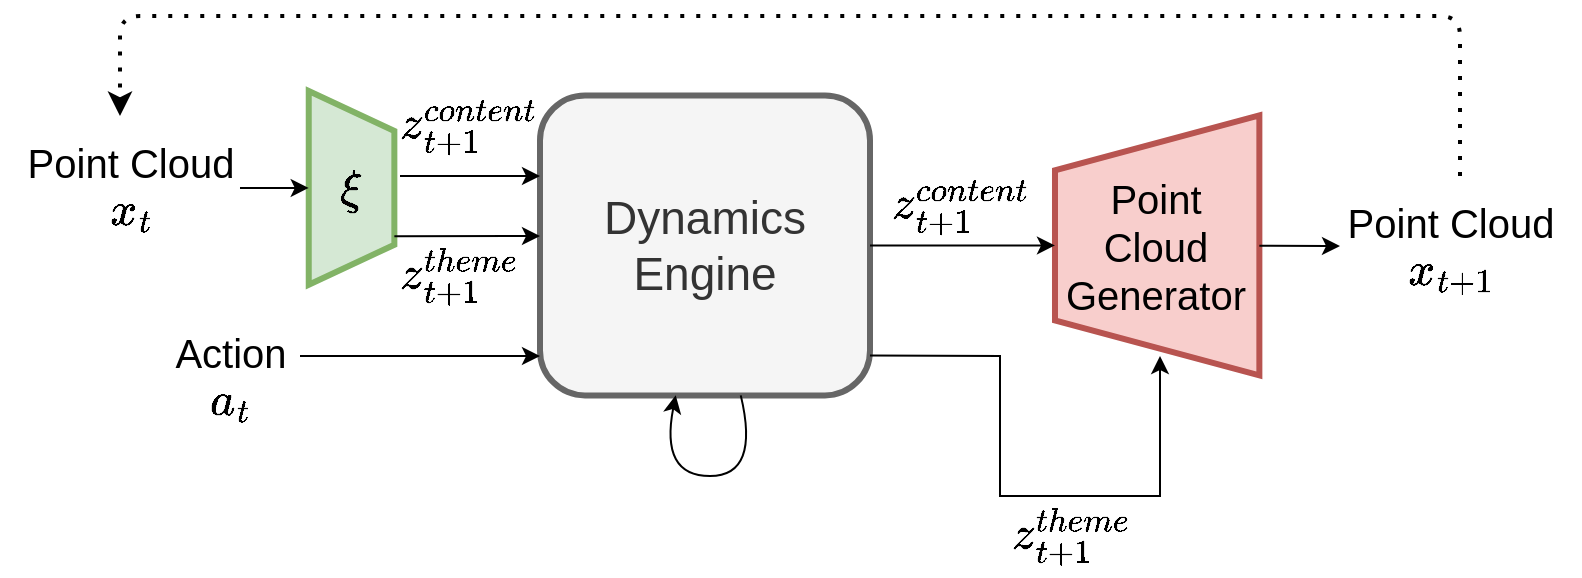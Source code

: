 <mxfile version="21.0.2" type="github">
  <diagram id="EVrbKENyEVnjGAG4AELT" name="Page-1">
    <mxGraphModel dx="2074" dy="1106" grid="1" gridSize="10" guides="1" tooltips="1" connect="1" arrows="1" fold="1" page="1" pageScale="1" pageWidth="827" pageHeight="1169" math="1" shadow="0">
      <root>
        <mxCell id="0" />
        <mxCell id="1" parent="0" />
        <mxCell id="rsoeOqy-VsgO8BAAmOL_-3" value="$$\xi$$" style="shape=trapezoid;perimeter=trapezoidPerimeter;whiteSpace=wrap;html=1;fixedSize=1;rotation=90;horizontal=0;fontSize=20;fillColor=#d5e8d4;strokeColor=#82b366;strokeWidth=3;" parent="1" vertex="1">
          <mxGeometry x="137.34" y="254.53" width="96.87" height="42.81" as="geometry" />
        </mxCell>
        <mxCell id="rsoeOqy-VsgO8BAAmOL_-4" value="&lt;p style=&quot;line-height: 130%; font-size: 23px;&quot;&gt;&lt;/p&gt;&lt;div style=&quot;font-size: 23px;&quot;&gt;&lt;font style=&quot;font-size: 23px;&quot;&gt;Dynamics&lt;/font&gt;&lt;/div&gt;&lt;div style=&quot;font-size: 23px;&quot;&gt;&lt;font style=&quot;font-size: 23px;&quot;&gt;Engine&lt;/font&gt;&lt;/div&gt;&lt;p style=&quot;font-size: 23px;&quot;&gt;&lt;/p&gt;" style="rounded=1;whiteSpace=wrap;html=1;fillColor=#f5f5f5;strokeColor=#666666;fontColor=#333333;strokeWidth=3;" parent="1" vertex="1">
          <mxGeometry x="280" y="229.69" width="165" height="150" as="geometry" />
        </mxCell>
        <mxCell id="rsoeOqy-VsgO8BAAmOL_-5" value="Point Cloud Generator" style="shape=trapezoid;perimeter=trapezoidPerimeter;whiteSpace=wrap;html=1;fixedSize=1;fontSize=20;rotation=90;horizontal=0;direction=east;flipV=1;size=27.5;fillColor=#f8cecc;strokeColor=#b85450;strokeWidth=3;" parent="1" vertex="1">
          <mxGeometry x="523.59" y="253.6" width="130" height="102.19" as="geometry" />
        </mxCell>
        <mxCell id="rsoeOqy-VsgO8BAAmOL_-10" value="" style="endArrow=classic;html=1;rounded=0;fontSize=20;" parent="1" source="rsoeOqy-VsgO8BAAmOL_-4" target="rsoeOqy-VsgO8BAAmOL_-5" edge="1">
          <mxGeometry width="50" height="50" relative="1" as="geometry">
            <mxPoint x="435" y="345" as="sourcePoint" />
            <mxPoint x="485" y="295" as="targetPoint" />
          </mxGeometry>
        </mxCell>
        <mxCell id="rsoeOqy-VsgO8BAAmOL_-11" value="" style="endArrow=classic;html=1;rounded=0;fontSize=20;" parent="1" edge="1">
          <mxGeometry width="50" height="50" relative="1" as="geometry">
            <mxPoint x="210" y="270" as="sourcePoint" />
            <mxPoint x="280" y="270" as="targetPoint" />
          </mxGeometry>
        </mxCell>
        <mxCell id="rsoeOqy-VsgO8BAAmOL_-12" value="" style="endArrow=classic;html=1;rounded=0;fontSize=20;exitX=0.75;exitY=0;exitDx=0;exitDy=0;" parent="1" source="rsoeOqy-VsgO8BAAmOL_-3" edge="1">
          <mxGeometry width="50" height="50" relative="1" as="geometry">
            <mxPoint x="225" y="283" as="sourcePoint" />
            <mxPoint x="280" y="300" as="targetPoint" />
          </mxGeometry>
        </mxCell>
        <mxCell id="rsoeOqy-VsgO8BAAmOL_-14" value="&lt;div&gt;Point Cloud&lt;/div&gt;&lt;div&gt;\(x_t\)&lt;/div&gt;" style="text;html=1;align=center;verticalAlign=middle;resizable=0;points=[];autosize=1;strokeColor=none;fillColor=none;fontSize=20;" parent="1" vertex="1">
          <mxGeometry x="10" y="245" width="130" height="60" as="geometry" />
        </mxCell>
        <mxCell id="rsoeOqy-VsgO8BAAmOL_-15" value="" style="endArrow=classic;html=1;rounded=0;fontSize=20;" parent="1" target="rsoeOqy-VsgO8BAAmOL_-3" edge="1">
          <mxGeometry width="50" height="50" relative="1" as="geometry">
            <mxPoint x="130" y="276" as="sourcePoint" />
            <mxPoint x="425" y="360" as="targetPoint" />
          </mxGeometry>
        </mxCell>
        <mxCell id="rsoeOqy-VsgO8BAAmOL_-16" value="&lt;div&gt;Action&lt;/div&gt;&lt;div&gt;\(a_t\)&lt;/div&gt;" style="text;html=1;align=center;verticalAlign=middle;resizable=0;points=[];autosize=1;strokeColor=none;fillColor=none;fontSize=20;" parent="1" vertex="1">
          <mxGeometry x="85" y="340" width="80" height="60" as="geometry" />
        </mxCell>
        <mxCell id="rsoeOqy-VsgO8BAAmOL_-17" value="" style="endArrow=classic;html=1;rounded=0;fontSize=20;" parent="1" edge="1">
          <mxGeometry width="50" height="50" relative="1" as="geometry">
            <mxPoint x="160" y="360" as="sourcePoint" />
            <mxPoint x="280" y="360" as="targetPoint" />
          </mxGeometry>
        </mxCell>
        <mxCell id="rsoeOqy-VsgO8BAAmOL_-18" value="&lt;div&gt;Point Cloud&lt;/div&gt;&lt;div&gt;\(x_{t+1}\)&lt;/div&gt;" style="text;html=1;align=center;verticalAlign=middle;resizable=0;points=[];autosize=1;strokeColor=none;fillColor=none;fontSize=20;" parent="1" vertex="1">
          <mxGeometry x="670" y="274.69" width="130" height="60" as="geometry" />
        </mxCell>
        <mxCell id="rsoeOqy-VsgO8BAAmOL_-19" value="" style="endArrow=classic;html=1;rounded=0;fontSize=20;" parent="1" source="rsoeOqy-VsgO8BAAmOL_-5" edge="1">
          <mxGeometry width="50" height="50" relative="1" as="geometry">
            <mxPoint x="620" y="440" as="sourcePoint" />
            <mxPoint x="680" y="305" as="targetPoint" />
          </mxGeometry>
        </mxCell>
        <mxCell id="rsoeOqy-VsgO8BAAmOL_-21" value="" style="endArrow=classic;html=1;rounded=0;fontSize=20;exitX=1;exitY=0.867;exitDx=0;exitDy=0;exitPerimeter=0;" parent="1" source="rsoeOqy-VsgO8BAAmOL_-4" edge="1">
          <mxGeometry width="50" height="50" relative="1" as="geometry">
            <mxPoint x="463" y="360" as="sourcePoint" />
            <mxPoint x="590" y="360" as="targetPoint" />
            <Array as="points">
              <mxPoint x="510" y="360" />
              <mxPoint x="510" y="430" />
              <mxPoint x="590" y="430" />
            </Array>
          </mxGeometry>
        </mxCell>
        <mxCell id="rsoeOqy-VsgO8BAAmOL_-22" value="" style="curved=1;endArrow=classic;html=1;rounded=0;fontSize=20;" parent="1" source="rsoeOqy-VsgO8BAAmOL_-4" target="rsoeOqy-VsgO8BAAmOL_-4" edge="1">
          <mxGeometry width="50" height="50" relative="1" as="geometry">
            <mxPoint x="350" y="490" as="sourcePoint" />
            <mxPoint x="400" y="440" as="targetPoint" />
            <Array as="points">
              <mxPoint x="390" y="420" />
              <mxPoint x="340" y="420" />
            </Array>
          </mxGeometry>
        </mxCell>
        <mxCell id="rsoeOqy-VsgO8BAAmOL_-23" value="" style="endArrow=classic;dashed=1;html=1;dashPattern=1 3;strokeWidth=2;rounded=1;fontSize=20;startArrow=none;startFill=0;endFill=1;" parent="1" edge="1">
          <mxGeometry width="50" height="50" relative="1" as="geometry">
            <mxPoint x="740" y="270" as="sourcePoint" />
            <mxPoint x="70" y="240" as="targetPoint" />
            <Array as="points">
              <mxPoint x="740" y="190" />
              <mxPoint x="70" y="190" />
            </Array>
          </mxGeometry>
        </mxCell>
        <mxCell id="rsoeOqy-VsgO8BAAmOL_-26" value="&lt;div&gt;\(z^{theme}_{t+1}\)&lt;/div&gt;" style="text;html=1;align=center;verticalAlign=middle;resizable=0;points=[];autosize=1;strokeColor=none;fillColor=none;fontSize=20;" parent="1" vertex="1">
          <mxGeometry x="450" y="430" width="190" height="40" as="geometry" />
        </mxCell>
        <mxCell id="rsoeOqy-VsgO8BAAmOL_-27" value="&lt;div&gt;\(z^{content}_{t+1}\)&lt;/div&gt;" style="text;html=1;align=center;verticalAlign=middle;resizable=0;points=[];autosize=1;strokeColor=none;fillColor=none;fontSize=20;" parent="1" vertex="1">
          <mxGeometry x="390" y="265" width="200" height="40" as="geometry" />
        </mxCell>
        <mxCell id="rsoeOqy-VsgO8BAAmOL_-28" value="&lt;div&gt;\(z^{theme}_{t+1}\)&lt;/div&gt;" style="text;html=1;align=center;verticalAlign=middle;resizable=0;points=[];autosize=1;strokeColor=none;fillColor=none;fontSize=20;" parent="1" vertex="1">
          <mxGeometry x="144.07" y="300" width="190" height="40" as="geometry" />
        </mxCell>
        <mxCell id="rsoeOqy-VsgO8BAAmOL_-29" value="&lt;div&gt;\(z^{content}_{t+1}\)&lt;/div&gt;" style="text;html=1;align=center;verticalAlign=middle;resizable=0;points=[];autosize=1;strokeColor=none;fillColor=none;fontSize=20;" parent="1" vertex="1">
          <mxGeometry x="144.07" y="225" width="200" height="40" as="geometry" />
        </mxCell>
      </root>
    </mxGraphModel>
  </diagram>
</mxfile>
